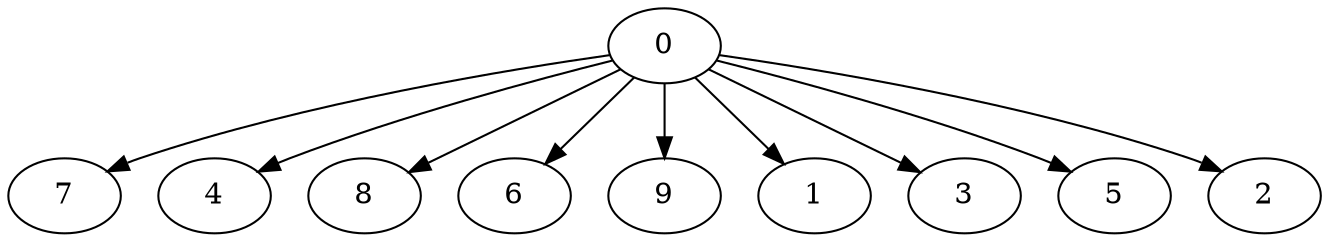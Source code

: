 digraph "Fork_Nodes_10_CCR_0.10_WeightType_Random#1" {
	7 [Weight=52, Start=65, Processor=0];
	4 [Weight=26, Start=88, Processor=2];
	8 [Weight=65, Start=47, Processor=1];
	6 [Weight=32, Start=75, Processor=3];
	9 [Weight=58, Start=17, Processor=3];
	1 [Weight=52, Start=13, Processor=0];
	3 [Weight=32, Start=56, Processor=2];
	5 [Weight=39, Start=17, Processor=2];
	2 [Weight=32, Start=15, Processor=1];
	0 [Weight=13, Start=0, Processor=0];
	0 -> 1 [Weight=3];
	0 -> 2 [Weight=2];
	0 -> 3 [Weight=8];
	0 -> 4 [Weight=5];
	0 -> 5 [Weight=4];
	0 -> 6 [Weight=7];
	0 -> 7 [Weight=2];
	0 -> 8 [Weight=5];
	0 -> 9 [Weight=4];
}